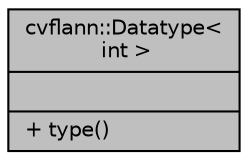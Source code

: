 digraph "cvflann::Datatype&lt; int &gt;"
{
 // LATEX_PDF_SIZE
  edge [fontname="Helvetica",fontsize="10",labelfontname="Helvetica",labelfontsize="10"];
  node [fontname="Helvetica",fontsize="10",shape=record];
  Node1 [label="{cvflann::Datatype\<\l int \>\n||+ type()\l}",height=0.2,width=0.4,color="black", fillcolor="grey75", style="filled", fontcolor="black",tooltip=" "];
}
